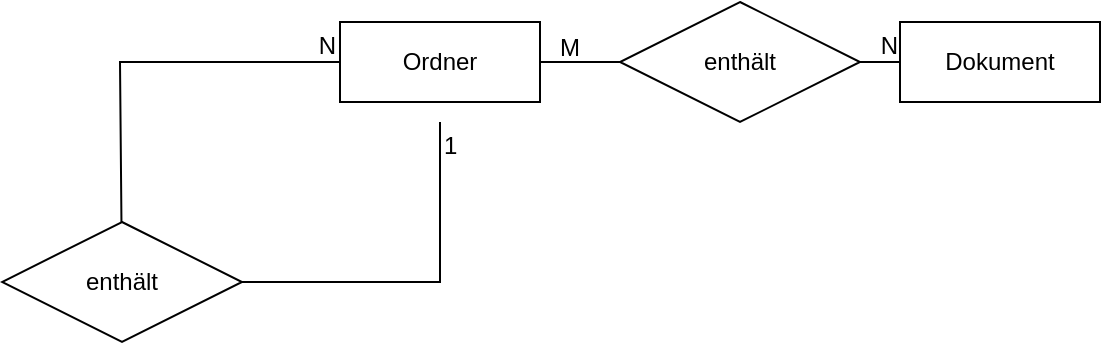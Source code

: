 <mxfile version="24.8.0">
  <diagram id="R2lEEEUBdFMjLlhIrx00" name="Page-1">
    <mxGraphModel dx="836" dy="518" grid="1" gridSize="10" guides="1" tooltips="1" connect="1" arrows="1" fold="1" page="1" pageScale="1" pageWidth="1169" pageHeight="827" math="0" shadow="0" extFonts="Permanent Marker^https://fonts.googleapis.com/css?family=Permanent+Marker">
      <root>
        <mxCell id="0" />
        <mxCell id="1" parent="0" />
        <mxCell id="XoMo-hGN-gINQgrEXcdc-1" value="Ordner" style="whiteSpace=wrap;html=1;align=center;" vertex="1" parent="1">
          <mxGeometry x="400" y="210" width="100" height="40" as="geometry" />
        </mxCell>
        <mxCell id="XoMo-hGN-gINQgrEXcdc-3" value="" style="endArrow=none;html=1;rounded=0;entryX=0;entryY=0.5;entryDx=0;entryDy=0;" edge="1" parent="1" source="XoMo-hGN-gINQgrEXcdc-14" target="XoMo-hGN-gINQgrEXcdc-1">
          <mxGeometry relative="1" as="geometry">
            <mxPoint x="450" y="260" as="sourcePoint" />
            <mxPoint x="400" y="260" as="targetPoint" />
            <Array as="points">
              <mxPoint x="290" y="230" />
            </Array>
          </mxGeometry>
        </mxCell>
        <mxCell id="XoMo-hGN-gINQgrEXcdc-5" value="N" style="resizable=0;html=1;whiteSpace=wrap;align=right;verticalAlign=bottom;" connectable="0" vertex="1" parent="XoMo-hGN-gINQgrEXcdc-3">
          <mxGeometry x="1" relative="1" as="geometry" />
        </mxCell>
        <mxCell id="XoMo-hGN-gINQgrEXcdc-7" value="Dokument" style="whiteSpace=wrap;html=1;align=center;" vertex="1" parent="1">
          <mxGeometry x="680" y="210" width="100" height="40" as="geometry" />
        </mxCell>
        <mxCell id="XoMo-hGN-gINQgrEXcdc-8" value="" style="endArrow=none;html=1;rounded=0;exitX=1;exitY=0.5;exitDx=0;exitDy=0;entryX=0;entryY=0.5;entryDx=0;entryDy=0;" edge="1" parent="1" source="XoMo-hGN-gINQgrEXcdc-1" target="XoMo-hGN-gINQgrEXcdc-7">
          <mxGeometry relative="1" as="geometry">
            <mxPoint x="500" y="310" as="sourcePoint" />
            <mxPoint x="660" y="310" as="targetPoint" />
          </mxGeometry>
        </mxCell>
        <mxCell id="XoMo-hGN-gINQgrEXcdc-10" value="N" style="resizable=0;html=1;whiteSpace=wrap;align=right;verticalAlign=bottom;" connectable="0" vertex="1" parent="XoMo-hGN-gINQgrEXcdc-8">
          <mxGeometry x="1" relative="1" as="geometry" />
        </mxCell>
        <mxCell id="XoMo-hGN-gINQgrEXcdc-11" value="" style="endArrow=none;html=1;rounded=0;entryX=0;entryY=0.5;entryDx=0;entryDy=0;" edge="1" parent="1" target="XoMo-hGN-gINQgrEXcdc-14">
          <mxGeometry relative="1" as="geometry">
            <mxPoint x="450" y="260" as="sourcePoint" />
            <mxPoint x="400" y="230" as="targetPoint" />
            <Array as="points">
              <mxPoint x="450" y="340" />
              <mxPoint x="290" y="340" />
            </Array>
          </mxGeometry>
        </mxCell>
        <mxCell id="XoMo-hGN-gINQgrEXcdc-12" value="1" style="resizable=0;html=1;whiteSpace=wrap;align=left;verticalAlign=bottom;" connectable="0" vertex="1" parent="XoMo-hGN-gINQgrEXcdc-11">
          <mxGeometry x="-1" relative="1" as="geometry">
            <mxPoint y="20" as="offset" />
          </mxGeometry>
        </mxCell>
        <mxCell id="XoMo-hGN-gINQgrEXcdc-14" value="enthält" style="shape=rhombus;perimeter=rhombusPerimeter;whiteSpace=wrap;html=1;align=center;" vertex="1" parent="1">
          <mxGeometry x="231" y="310" width="120" height="60" as="geometry" />
        </mxCell>
        <mxCell id="XoMo-hGN-gINQgrEXcdc-15" value="M" style="resizable=0;html=1;whiteSpace=wrap;align=right;verticalAlign=bottom;" connectable="0" vertex="1" parent="1">
          <mxGeometry x="600.0" y="240" as="geometry">
            <mxPoint x="-79" y="-9" as="offset" />
          </mxGeometry>
        </mxCell>
        <mxCell id="XoMo-hGN-gINQgrEXcdc-17" value="enthält" style="shape=rhombus;perimeter=rhombusPerimeter;whiteSpace=wrap;html=1;align=center;" vertex="1" parent="1">
          <mxGeometry x="540" y="200" width="120" height="60" as="geometry" />
        </mxCell>
      </root>
    </mxGraphModel>
  </diagram>
</mxfile>
